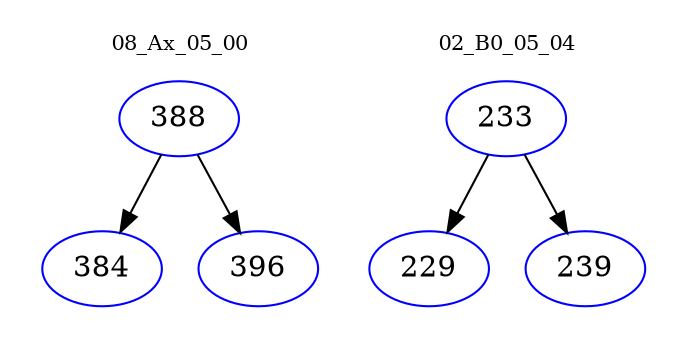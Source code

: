 digraph{
subgraph cluster_0 {
color = white
label = "08_Ax_05_00";
fontsize=10;
T0_388 [label="388", color="blue"]
T0_388 -> T0_384 [color="black"]
T0_384 [label="384", color="blue"]
T0_388 -> T0_396 [color="black"]
T0_396 [label="396", color="blue"]
}
subgraph cluster_1 {
color = white
label = "02_B0_05_04";
fontsize=10;
T1_233 [label="233", color="blue"]
T1_233 -> T1_229 [color="black"]
T1_229 [label="229", color="blue"]
T1_233 -> T1_239 [color="black"]
T1_239 [label="239", color="blue"]
}
}
